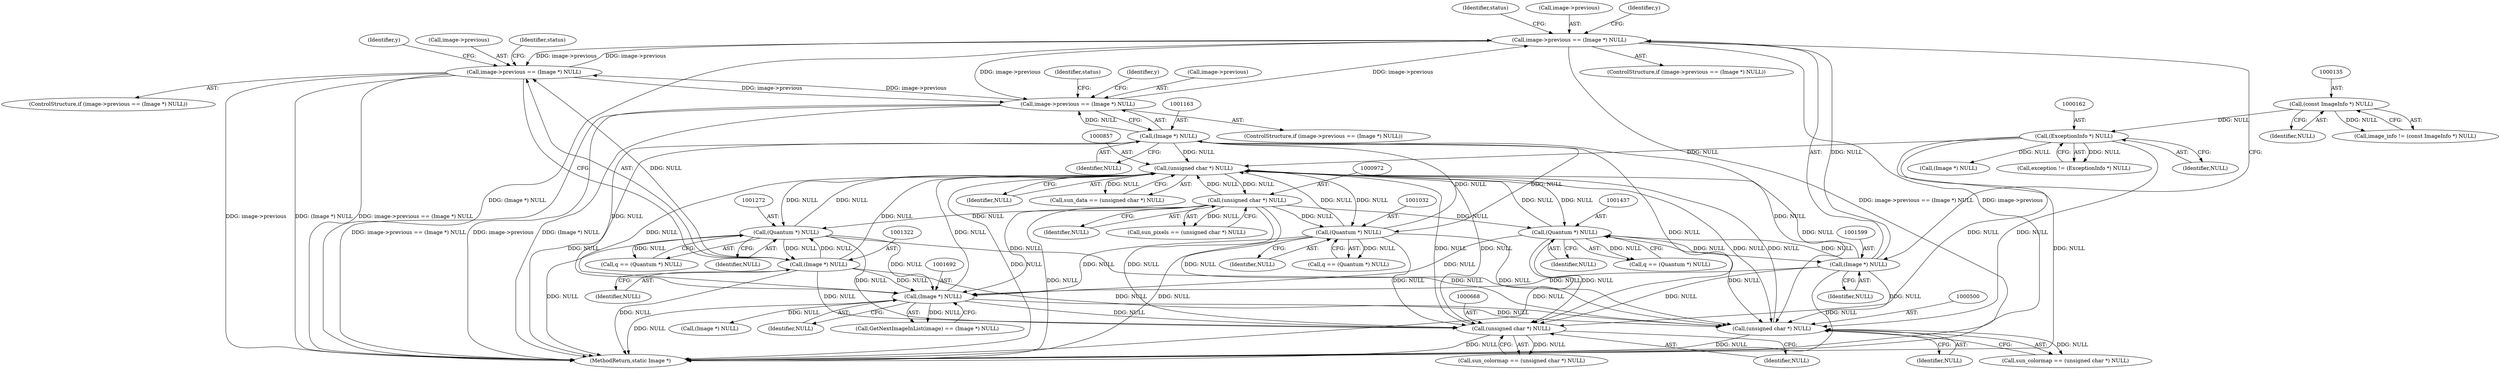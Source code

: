 digraph "0_ImageMagick_bd96074b254c6607a0f7731e59f923ad19d5a46d@pointer" {
"1001594" [label="(Call,image->previous == (Image *) NULL)"];
"1001317" [label="(Call,image->previous == (Image *) NULL)"];
"1001158" [label="(Call,image->previous == (Image *) NULL)"];
"1001594" [label="(Call,image->previous == (Image *) NULL)"];
"1001598" [label="(Call,(Image *) NULL)"];
"1001436" [label="(Call,(Quantum *) NULL)"];
"1000971" [label="(Call,(unsigned char *) NULL)"];
"1000856" [label="(Call,(unsigned char *) NULL)"];
"1001691" [label="(Call,(Image *) NULL)"];
"1001162" [label="(Call,(Image *) NULL)"];
"1001031" [label="(Call,(Quantum *) NULL)"];
"1001271" [label="(Call,(Quantum *) NULL)"];
"1001321" [label="(Call,(Image *) NULL)"];
"1000667" [label="(Call,(unsigned char *) NULL)"];
"1000161" [label="(Call,(ExceptionInfo *) NULL)"];
"1000134" [label="(Call,(const ImageInfo *) NULL)"];
"1000499" [label="(Call,(unsigned char *) NULL)"];
"1001733" [label="(MethodReturn,static Image *)"];
"1001321" [label="(Call,(Image *) NULL)"];
"1001594" [label="(Call,image->previous == (Image *) NULL)"];
"1000856" [label="(Call,(unsigned char *) NULL)"];
"1000667" [label="(Call,(unsigned char *) NULL)"];
"1001593" [label="(ControlStructure,if (image->previous == (Image *) NULL))"];
"1001164" [label="(Identifier,NULL)"];
"1000669" [label="(Identifier,NULL)"];
"1001603" [label="(Identifier,status)"];
"1000163" [label="(Identifier,NULL)"];
"1000136" [label="(Identifier,NULL)"];
"1001167" [label="(Identifier,status)"];
"1000161" [label="(Call,(ExceptionInfo *) NULL)"];
"1001158" [label="(Call,image->previous == (Image *) NULL)"];
"1000497" [label="(Call,sun_colormap == (unsigned char *) NULL)"];
"1001255" [label="(Identifier,y)"];
"1001598" [label="(Call,(Image *) NULL)"];
"1001436" [label="(Call,(Quantum *) NULL)"];
"1001015" [label="(Identifier,y)"];
"1000969" [label="(Call,sun_pixels == (unsigned char *) NULL)"];
"1000973" [label="(Identifier,NULL)"];
"1001693" [label="(Identifier,NULL)"];
"1001269" [label="(Call,q == (Quantum *) NULL)"];
"1001595" [label="(Call,image->previous)"];
"1001323" [label="(Identifier,NULL)"];
"1001420" [label="(Identifier,y)"];
"1000192" [label="(Call,(Image *) NULL)"];
"1001273" [label="(Identifier,NULL)"];
"1001688" [label="(Call,GetNextImageInList(image) == (Image *) NULL)"];
"1000858" [label="(Identifier,NULL)"];
"1001033" [label="(Identifier,NULL)"];
"1001157" [label="(ControlStructure,if (image->previous == (Image *) NULL))"];
"1001438" [label="(Identifier,NULL)"];
"1000134" [label="(Call,(const ImageInfo *) NULL)"];
"1001318" [label="(Call,image->previous)"];
"1001029" [label="(Call,q == (Quantum *) NULL)"];
"1001600" [label="(Identifier,NULL)"];
"1000665" [label="(Call,sun_colormap == (unsigned char *) NULL)"];
"1001162" [label="(Call,(Image *) NULL)"];
"1001691" [label="(Call,(Image *) NULL)"];
"1001434" [label="(Call,q == (Quantum *) NULL)"];
"1001031" [label="(Call,(Quantum *) NULL)"];
"1001271" [label="(Call,(Quantum *) NULL)"];
"1001700" [label="(Call,(Image *) NULL)"];
"1000132" [label="(Call,image_info != (const ImageInfo *) NULL)"];
"1001316" [label="(ControlStructure,if (image->previous == (Image *) NULL))"];
"1001317" [label="(Call,image->previous == (Image *) NULL)"];
"1001326" [label="(Identifier,status)"];
"1000971" [label="(Call,(unsigned char *) NULL)"];
"1000159" [label="(Call,exception != (ExceptionInfo *) NULL)"];
"1000501" [label="(Identifier,NULL)"];
"1000499" [label="(Call,(unsigned char *) NULL)"];
"1001159" [label="(Call,image->previous)"];
"1000854" [label="(Call,sun_data == (unsigned char *) NULL)"];
"1001594" -> "1001593"  [label="AST: "];
"1001594" -> "1001598"  [label="CFG: "];
"1001595" -> "1001594"  [label="AST: "];
"1001598" -> "1001594"  [label="AST: "];
"1001603" -> "1001594"  [label="CFG: "];
"1001420" -> "1001594"  [label="CFG: "];
"1001594" -> "1001733"  [label="DDG: (Image *) NULL"];
"1001594" -> "1001733"  [label="DDG: image->previous == (Image *) NULL"];
"1001594" -> "1001733"  [label="DDG: image->previous"];
"1001594" -> "1001158"  [label="DDG: image->previous"];
"1001594" -> "1001317"  [label="DDG: image->previous"];
"1001317" -> "1001594"  [label="DDG: image->previous"];
"1001158" -> "1001594"  [label="DDG: image->previous"];
"1001598" -> "1001594"  [label="DDG: NULL"];
"1001317" -> "1001316"  [label="AST: "];
"1001317" -> "1001321"  [label="CFG: "];
"1001318" -> "1001317"  [label="AST: "];
"1001321" -> "1001317"  [label="AST: "];
"1001326" -> "1001317"  [label="CFG: "];
"1001255" -> "1001317"  [label="CFG: "];
"1001317" -> "1001733"  [label="DDG: image->previous"];
"1001317" -> "1001733"  [label="DDG: (Image *) NULL"];
"1001317" -> "1001733"  [label="DDG: image->previous == (Image *) NULL"];
"1001317" -> "1001158"  [label="DDG: image->previous"];
"1001158" -> "1001317"  [label="DDG: image->previous"];
"1001321" -> "1001317"  [label="DDG: NULL"];
"1001158" -> "1001157"  [label="AST: "];
"1001158" -> "1001162"  [label="CFG: "];
"1001159" -> "1001158"  [label="AST: "];
"1001162" -> "1001158"  [label="AST: "];
"1001167" -> "1001158"  [label="CFG: "];
"1001015" -> "1001158"  [label="CFG: "];
"1001158" -> "1001733"  [label="DDG: image->previous"];
"1001158" -> "1001733"  [label="DDG: (Image *) NULL"];
"1001158" -> "1001733"  [label="DDG: image->previous == (Image *) NULL"];
"1001162" -> "1001158"  [label="DDG: NULL"];
"1001598" -> "1001600"  [label="CFG: "];
"1001599" -> "1001598"  [label="AST: "];
"1001600" -> "1001598"  [label="AST: "];
"1001598" -> "1001733"  [label="DDG: NULL"];
"1001598" -> "1000499"  [label="DDG: NULL"];
"1001598" -> "1000667"  [label="DDG: NULL"];
"1001598" -> "1000856"  [label="DDG: NULL"];
"1001598" -> "1001436"  [label="DDG: NULL"];
"1001436" -> "1001598"  [label="DDG: NULL"];
"1001598" -> "1001691"  [label="DDG: NULL"];
"1001436" -> "1001434"  [label="AST: "];
"1001436" -> "1001438"  [label="CFG: "];
"1001437" -> "1001436"  [label="AST: "];
"1001438" -> "1001436"  [label="AST: "];
"1001434" -> "1001436"  [label="CFG: "];
"1001436" -> "1001733"  [label="DDG: NULL"];
"1001436" -> "1000499"  [label="DDG: NULL"];
"1001436" -> "1000667"  [label="DDG: NULL"];
"1001436" -> "1000856"  [label="DDG: NULL"];
"1001436" -> "1001434"  [label="DDG: NULL"];
"1000971" -> "1001436"  [label="DDG: NULL"];
"1000856" -> "1001436"  [label="DDG: NULL"];
"1001436" -> "1001691"  [label="DDG: NULL"];
"1000971" -> "1000969"  [label="AST: "];
"1000971" -> "1000973"  [label="CFG: "];
"1000972" -> "1000971"  [label="AST: "];
"1000973" -> "1000971"  [label="AST: "];
"1000969" -> "1000971"  [label="CFG: "];
"1000971" -> "1001733"  [label="DDG: NULL"];
"1000971" -> "1000499"  [label="DDG: NULL"];
"1000971" -> "1000667"  [label="DDG: NULL"];
"1000971" -> "1000856"  [label="DDG: NULL"];
"1000971" -> "1000969"  [label="DDG: NULL"];
"1000856" -> "1000971"  [label="DDG: NULL"];
"1000971" -> "1001031"  [label="DDG: NULL"];
"1000971" -> "1001271"  [label="DDG: NULL"];
"1000971" -> "1001691"  [label="DDG: NULL"];
"1000856" -> "1000854"  [label="AST: "];
"1000856" -> "1000858"  [label="CFG: "];
"1000857" -> "1000856"  [label="AST: "];
"1000858" -> "1000856"  [label="AST: "];
"1000854" -> "1000856"  [label="CFG: "];
"1000856" -> "1001733"  [label="DDG: NULL"];
"1000856" -> "1000499"  [label="DDG: NULL"];
"1000856" -> "1000667"  [label="DDG: NULL"];
"1000856" -> "1000854"  [label="DDG: NULL"];
"1001691" -> "1000856"  [label="DDG: NULL"];
"1001162" -> "1000856"  [label="DDG: NULL"];
"1001271" -> "1000856"  [label="DDG: NULL"];
"1001321" -> "1000856"  [label="DDG: NULL"];
"1000667" -> "1000856"  [label="DDG: NULL"];
"1000161" -> "1000856"  [label="DDG: NULL"];
"1001031" -> "1000856"  [label="DDG: NULL"];
"1000499" -> "1000856"  [label="DDG: NULL"];
"1000856" -> "1001031"  [label="DDG: NULL"];
"1000856" -> "1001271"  [label="DDG: NULL"];
"1000856" -> "1001691"  [label="DDG: NULL"];
"1001691" -> "1001688"  [label="AST: "];
"1001691" -> "1001693"  [label="CFG: "];
"1001692" -> "1001691"  [label="AST: "];
"1001693" -> "1001691"  [label="AST: "];
"1001688" -> "1001691"  [label="CFG: "];
"1001691" -> "1001733"  [label="DDG: NULL"];
"1001691" -> "1000499"  [label="DDG: NULL"];
"1001691" -> "1000667"  [label="DDG: NULL"];
"1001691" -> "1001688"  [label="DDG: NULL"];
"1001162" -> "1001691"  [label="DDG: NULL"];
"1001271" -> "1001691"  [label="DDG: NULL"];
"1001031" -> "1001691"  [label="DDG: NULL"];
"1001321" -> "1001691"  [label="DDG: NULL"];
"1001691" -> "1001700"  [label="DDG: NULL"];
"1001162" -> "1001164"  [label="CFG: "];
"1001163" -> "1001162"  [label="AST: "];
"1001164" -> "1001162"  [label="AST: "];
"1001162" -> "1001733"  [label="DDG: NULL"];
"1001162" -> "1000499"  [label="DDG: NULL"];
"1001162" -> "1000667"  [label="DDG: NULL"];
"1001162" -> "1001031"  [label="DDG: NULL"];
"1001031" -> "1001162"  [label="DDG: NULL"];
"1001031" -> "1001029"  [label="AST: "];
"1001031" -> "1001033"  [label="CFG: "];
"1001032" -> "1001031"  [label="AST: "];
"1001033" -> "1001031"  [label="AST: "];
"1001029" -> "1001031"  [label="CFG: "];
"1001031" -> "1001733"  [label="DDG: NULL"];
"1001031" -> "1000499"  [label="DDG: NULL"];
"1001031" -> "1000667"  [label="DDG: NULL"];
"1001031" -> "1001029"  [label="DDG: NULL"];
"1001271" -> "1001269"  [label="AST: "];
"1001271" -> "1001273"  [label="CFG: "];
"1001272" -> "1001271"  [label="AST: "];
"1001273" -> "1001271"  [label="AST: "];
"1001269" -> "1001271"  [label="CFG: "];
"1001271" -> "1001733"  [label="DDG: NULL"];
"1001271" -> "1000499"  [label="DDG: NULL"];
"1001271" -> "1000667"  [label="DDG: NULL"];
"1001271" -> "1001269"  [label="DDG: NULL"];
"1001321" -> "1001271"  [label="DDG: NULL"];
"1001271" -> "1001321"  [label="DDG: NULL"];
"1001321" -> "1001323"  [label="CFG: "];
"1001322" -> "1001321"  [label="AST: "];
"1001323" -> "1001321"  [label="AST: "];
"1001321" -> "1001733"  [label="DDG: NULL"];
"1001321" -> "1000499"  [label="DDG: NULL"];
"1001321" -> "1000667"  [label="DDG: NULL"];
"1000667" -> "1000665"  [label="AST: "];
"1000667" -> "1000669"  [label="CFG: "];
"1000668" -> "1000667"  [label="AST: "];
"1000669" -> "1000667"  [label="AST: "];
"1000665" -> "1000667"  [label="CFG: "];
"1000667" -> "1001733"  [label="DDG: NULL"];
"1000667" -> "1000665"  [label="DDG: NULL"];
"1000161" -> "1000667"  [label="DDG: NULL"];
"1000161" -> "1000159"  [label="AST: "];
"1000161" -> "1000163"  [label="CFG: "];
"1000162" -> "1000161"  [label="AST: "];
"1000163" -> "1000161"  [label="AST: "];
"1000159" -> "1000161"  [label="CFG: "];
"1000161" -> "1001733"  [label="DDG: NULL"];
"1000161" -> "1000159"  [label="DDG: NULL"];
"1000134" -> "1000161"  [label="DDG: NULL"];
"1000161" -> "1000192"  [label="DDG: NULL"];
"1000161" -> "1000499"  [label="DDG: NULL"];
"1000134" -> "1000132"  [label="AST: "];
"1000134" -> "1000136"  [label="CFG: "];
"1000135" -> "1000134"  [label="AST: "];
"1000136" -> "1000134"  [label="AST: "];
"1000132" -> "1000134"  [label="CFG: "];
"1000134" -> "1000132"  [label="DDG: NULL"];
"1000499" -> "1000497"  [label="AST: "];
"1000499" -> "1000501"  [label="CFG: "];
"1000500" -> "1000499"  [label="AST: "];
"1000501" -> "1000499"  [label="AST: "];
"1000497" -> "1000499"  [label="CFG: "];
"1000499" -> "1001733"  [label="DDG: NULL"];
"1000499" -> "1000497"  [label="DDG: NULL"];
}
